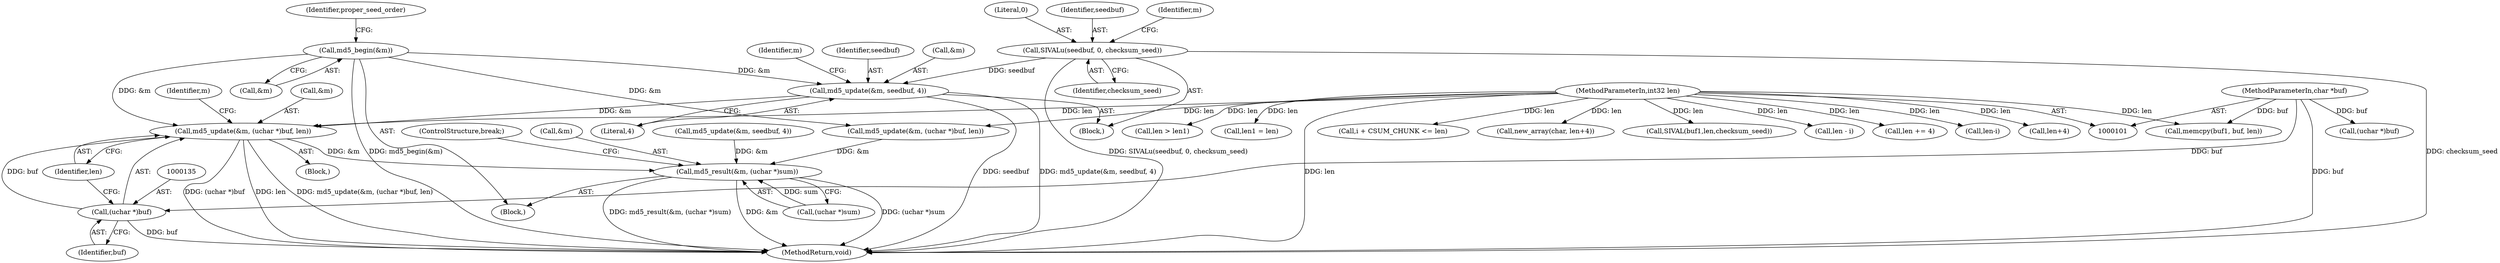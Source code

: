 digraph "0_samba_7b8a4ecd6ff9cdf4e5d3850ebf822f1e989255b3_1@API" {
"1000131" [label="(Call,md5_update(&m, (uchar *)buf, len))"];
"1000113" [label="(Call,md5_begin(&m))"];
"1000126" [label="(Call,md5_update(&m, seedbuf, 4))"];
"1000122" [label="(Call,SIVALu(seedbuf, 0, checksum_seed))"];
"1000134" [label="(Call,(uchar *)buf)"];
"1000102" [label="(MethodParameterIn,char *buf)"];
"1000103" [label="(MethodParameterIn,int32 len)"];
"1000159" [label="(Call,md5_result(&m, (uchar *)sum))"];
"1000137" [label="(Identifier,len)"];
"1000238" [label="(Call,len - i)"];
"1000124" [label="(Literal,0)"];
"1000102" [label="(MethodParameterIn,char *buf)"];
"1000121" [label="(Block,)"];
"1000126" [label="(Call,md5_update(&m, seedbuf, 4))"];
"1000211" [label="(Call,len += 4)"];
"1000253" [label="(Call,len-i)"];
"1000162" [label="(Call,(uchar *)sum)"];
"1000160" [label="(Call,&m)"];
"1000129" [label="(Identifier,seedbuf)"];
"1000165" [label="(ControlStructure,break;)"];
"1000122" [label="(Call,SIVALu(seedbuf, 0, checksum_seed))"];
"1000127" [label="(Call,&m)"];
"1000189" [label="(Call,len+4)"];
"1000118" [label="(Block,)"];
"1000177" [label="(Call,len > len1)"];
"1000192" [label="(Call,len1 = len)"];
"1000218" [label="(Call,i + CSUM_CHUNK <= len)"];
"1000125" [label="(Identifier,checksum_seed)"];
"1000114" [label="(Call,&m)"];
"1000159" [label="(Call,md5_result(&m, (uchar *)sum))"];
"1000262" [label="(MethodReturn,void)"];
"1000161" [label="(Identifier,m)"];
"1000143" [label="(Call,(uchar *)buf)"];
"1000136" [label="(Identifier,buf)"];
"1000131" [label="(Call,md5_update(&m, (uchar *)buf, len))"];
"1000132" [label="(Call,&m)"];
"1000200" [label="(Call,memcpy(buf1, buf, len))"];
"1000187" [label="(Call,new_array(char, len+4))"];
"1000123" [label="(Identifier,seedbuf)"];
"1000133" [label="(Identifier,m)"];
"1000128" [label="(Identifier,m)"];
"1000113" [label="(Call,md5_begin(&m))"];
"1000134" [label="(Call,(uchar *)buf)"];
"1000111" [label="(Block,)"];
"1000140" [label="(Call,md5_update(&m, (uchar *)buf, len))"];
"1000154" [label="(Call,md5_update(&m, seedbuf, 4))"];
"1000103" [label="(MethodParameterIn,int32 len)"];
"1000117" [label="(Identifier,proper_seed_order)"];
"1000207" [label="(Call,SIVAL(buf1,len,checksum_seed))"];
"1000130" [label="(Literal,4)"];
"1000131" -> "1000118"  [label="AST: "];
"1000131" -> "1000137"  [label="CFG: "];
"1000132" -> "1000131"  [label="AST: "];
"1000134" -> "1000131"  [label="AST: "];
"1000137" -> "1000131"  [label="AST: "];
"1000161" -> "1000131"  [label="CFG: "];
"1000131" -> "1000262"  [label="DDG: (uchar *)buf"];
"1000131" -> "1000262"  [label="DDG: len"];
"1000131" -> "1000262"  [label="DDG: md5_update(&m, (uchar *)buf, len)"];
"1000113" -> "1000131"  [label="DDG: &m"];
"1000126" -> "1000131"  [label="DDG: &m"];
"1000134" -> "1000131"  [label="DDG: buf"];
"1000103" -> "1000131"  [label="DDG: len"];
"1000131" -> "1000159"  [label="DDG: &m"];
"1000113" -> "1000111"  [label="AST: "];
"1000113" -> "1000114"  [label="CFG: "];
"1000114" -> "1000113"  [label="AST: "];
"1000117" -> "1000113"  [label="CFG: "];
"1000113" -> "1000262"  [label="DDG: md5_begin(&m)"];
"1000113" -> "1000126"  [label="DDG: &m"];
"1000113" -> "1000140"  [label="DDG: &m"];
"1000126" -> "1000121"  [label="AST: "];
"1000126" -> "1000130"  [label="CFG: "];
"1000127" -> "1000126"  [label="AST: "];
"1000129" -> "1000126"  [label="AST: "];
"1000130" -> "1000126"  [label="AST: "];
"1000133" -> "1000126"  [label="CFG: "];
"1000126" -> "1000262"  [label="DDG: md5_update(&m, seedbuf, 4)"];
"1000126" -> "1000262"  [label="DDG: seedbuf"];
"1000122" -> "1000126"  [label="DDG: seedbuf"];
"1000122" -> "1000121"  [label="AST: "];
"1000122" -> "1000125"  [label="CFG: "];
"1000123" -> "1000122"  [label="AST: "];
"1000124" -> "1000122"  [label="AST: "];
"1000125" -> "1000122"  [label="AST: "];
"1000128" -> "1000122"  [label="CFG: "];
"1000122" -> "1000262"  [label="DDG: checksum_seed"];
"1000122" -> "1000262"  [label="DDG: SIVALu(seedbuf, 0, checksum_seed)"];
"1000134" -> "1000136"  [label="CFG: "];
"1000135" -> "1000134"  [label="AST: "];
"1000136" -> "1000134"  [label="AST: "];
"1000137" -> "1000134"  [label="CFG: "];
"1000134" -> "1000262"  [label="DDG: buf"];
"1000102" -> "1000134"  [label="DDG: buf"];
"1000102" -> "1000101"  [label="AST: "];
"1000102" -> "1000262"  [label="DDG: buf"];
"1000102" -> "1000143"  [label="DDG: buf"];
"1000102" -> "1000200"  [label="DDG: buf"];
"1000103" -> "1000101"  [label="AST: "];
"1000103" -> "1000262"  [label="DDG: len"];
"1000103" -> "1000140"  [label="DDG: len"];
"1000103" -> "1000177"  [label="DDG: len"];
"1000103" -> "1000187"  [label="DDG: len"];
"1000103" -> "1000189"  [label="DDG: len"];
"1000103" -> "1000192"  [label="DDG: len"];
"1000103" -> "1000200"  [label="DDG: len"];
"1000103" -> "1000207"  [label="DDG: len"];
"1000103" -> "1000211"  [label="DDG: len"];
"1000103" -> "1000218"  [label="DDG: len"];
"1000103" -> "1000238"  [label="DDG: len"];
"1000103" -> "1000253"  [label="DDG: len"];
"1000159" -> "1000111"  [label="AST: "];
"1000159" -> "1000162"  [label="CFG: "];
"1000160" -> "1000159"  [label="AST: "];
"1000162" -> "1000159"  [label="AST: "];
"1000165" -> "1000159"  [label="CFG: "];
"1000159" -> "1000262"  [label="DDG: md5_result(&m, (uchar *)sum)"];
"1000159" -> "1000262"  [label="DDG: &m"];
"1000159" -> "1000262"  [label="DDG: (uchar *)sum"];
"1000154" -> "1000159"  [label="DDG: &m"];
"1000140" -> "1000159"  [label="DDG: &m"];
"1000162" -> "1000159"  [label="DDG: sum"];
}
